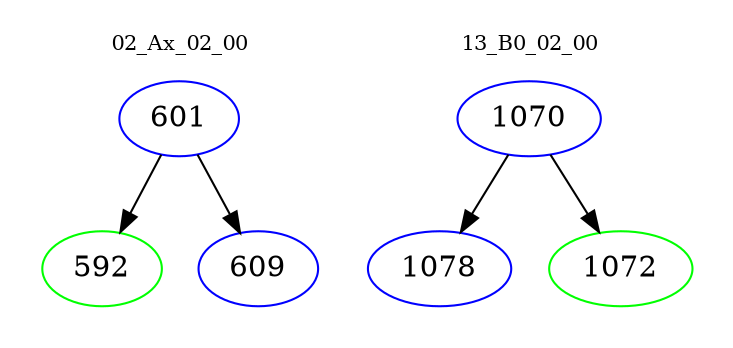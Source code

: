 digraph{
subgraph cluster_0 {
color = white
label = "02_Ax_02_00";
fontsize=10;
T0_601 [label="601", color="blue"]
T0_601 -> T0_592 [color="black"]
T0_592 [label="592", color="green"]
T0_601 -> T0_609 [color="black"]
T0_609 [label="609", color="blue"]
}
subgraph cluster_1 {
color = white
label = "13_B0_02_00";
fontsize=10;
T1_1070 [label="1070", color="blue"]
T1_1070 -> T1_1078 [color="black"]
T1_1078 [label="1078", color="blue"]
T1_1070 -> T1_1072 [color="black"]
T1_1072 [label="1072", color="green"]
}
}
